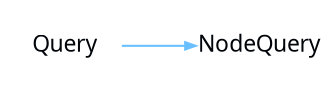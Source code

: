 digraph {
 rankdir = "LR"
 bgcolor = none;
 layout  = dot;
 edge [
   arrowsize = "0.5"
   color     = "#69BFFFFF"
 ]
 DQlmZGn[
   shape    = none
   label    = "Query"
   margin   = "0.01"
   fontname = "Segoe UI"
   fontsize = "11"
   fontcolor= "#010509FF"
 ]
 DnBmZGn[
   shape    = none
   label    = "NodeQuery"
   margin   = "0.01"
   fontname = "Segoe UI"
   fontsize = "11"
   fontcolor= "#010509FF"
 ]
 DQlmZGn->DnBmZGn
}
